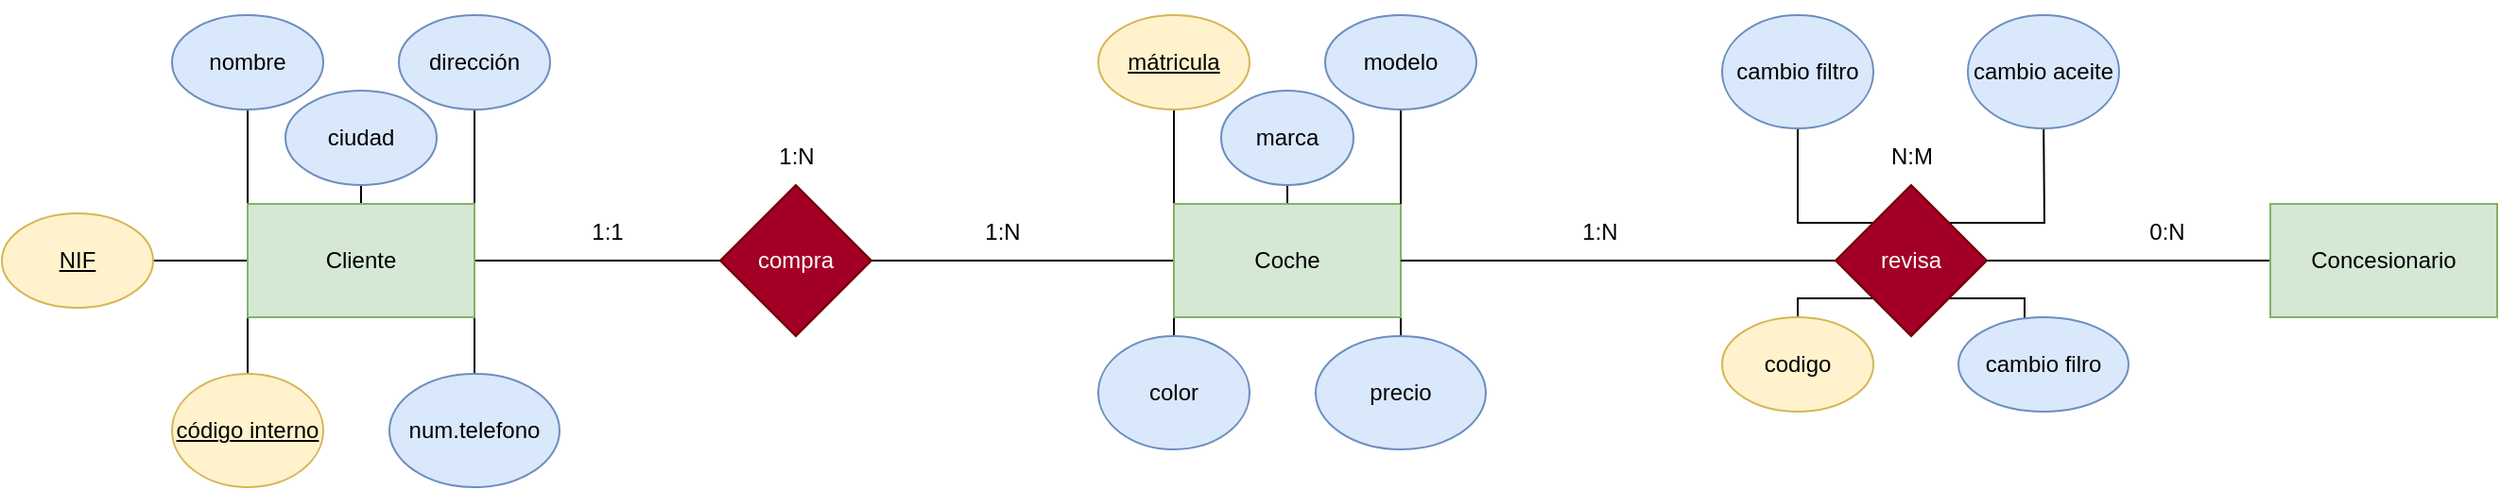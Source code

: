 <mxfile version="22.0.0" type="github">
  <diagram name="Página-1" id="eYK5z6KUy4dlXcbPyyue">
    <mxGraphModel dx="2261" dy="795" grid="1" gridSize="10" guides="1" tooltips="1" connect="1" arrows="1" fold="1" page="1" pageScale="1" pageWidth="827" pageHeight="1169" math="0" shadow="0">
      <root>
        <mxCell id="0" />
        <mxCell id="1" parent="0" />
        <mxCell id="MCUzM7KCsDZv7bBcKQVO-14" style="edgeStyle=orthogonalEdgeStyle;rounded=0;orthogonalLoop=1;jettySize=auto;html=1;exitX=0.5;exitY=0;exitDx=0;exitDy=0;" edge="1" source="MCUzM7KCsDZv7bBcKQVO-19" parent="1">
          <mxGeometry relative="1" as="geometry">
            <mxPoint x="590" y="180" as="targetPoint" />
          </mxGeometry>
        </mxCell>
        <mxCell id="MCUzM7KCsDZv7bBcKQVO-21" style="edgeStyle=orthogonalEdgeStyle;rounded=0;orthogonalLoop=1;jettySize=auto;html=1;exitX=0;exitY=0;exitDx=0;exitDy=0;entryX=0.5;entryY=1;entryDx=0;entryDy=0;endArrow=none;endFill=0;" edge="1" parent="1" source="MCUzM7KCsDZv7bBcKQVO-16" target="MCUzM7KCsDZv7bBcKQVO-20">
          <mxGeometry relative="1" as="geometry" />
        </mxCell>
        <mxCell id="MCUzM7KCsDZv7bBcKQVO-24" style="edgeStyle=orthogonalEdgeStyle;rounded=0;orthogonalLoop=1;jettySize=auto;html=1;exitX=0;exitY=1;exitDx=0;exitDy=0;" edge="1" parent="1" source="MCUzM7KCsDZv7bBcKQVO-16">
          <mxGeometry relative="1" as="geometry">
            <mxPoint x="530" y="320" as="targetPoint" />
          </mxGeometry>
        </mxCell>
        <mxCell id="MCUzM7KCsDZv7bBcKQVO-25" style="edgeStyle=orthogonalEdgeStyle;rounded=0;orthogonalLoop=1;jettySize=auto;html=1;exitX=1;exitY=1;exitDx=0;exitDy=0;" edge="1" parent="1" source="MCUzM7KCsDZv7bBcKQVO-16">
          <mxGeometry relative="1" as="geometry">
            <mxPoint x="650" y="320" as="targetPoint" />
          </mxGeometry>
        </mxCell>
        <mxCell id="MCUzM7KCsDZv7bBcKQVO-51" style="edgeStyle=orthogonalEdgeStyle;rounded=0;orthogonalLoop=1;jettySize=auto;html=1;exitX=0.5;exitY=0;exitDx=0;exitDy=0;endArrow=none;endFill=0;" edge="1" parent="1" source="MCUzM7KCsDZv7bBcKQVO-16" target="MCUzM7KCsDZv7bBcKQVO-19">
          <mxGeometry relative="1" as="geometry" />
        </mxCell>
        <mxCell id="MCUzM7KCsDZv7bBcKQVO-56" style="edgeStyle=orthogonalEdgeStyle;rounded=0;orthogonalLoop=1;jettySize=auto;html=1;endArrow=none;endFill=0;" edge="1" parent="1" source="MCUzM7KCsDZv7bBcKQVO-57">
          <mxGeometry relative="1" as="geometry">
            <mxPoint x="1110" y="270" as="targetPoint" />
          </mxGeometry>
        </mxCell>
        <mxCell id="MCUzM7KCsDZv7bBcKQVO-73" style="edgeStyle=orthogonalEdgeStyle;rounded=0;orthogonalLoop=1;jettySize=auto;html=1;exitX=0;exitY=0.5;exitDx=0;exitDy=0;entryX=1;entryY=0.5;entryDx=0;entryDy=0;endArrow=none;endFill=0;" edge="1" parent="1" source="MCUzM7KCsDZv7bBcKQVO-16" target="MCUzM7KCsDZv7bBcKQVO-72">
          <mxGeometry relative="1" as="geometry" />
        </mxCell>
        <mxCell id="MCUzM7KCsDZv7bBcKQVO-16" value="Coche" style="rounded=0;whiteSpace=wrap;html=1;fillColor=#d5e8d4;strokeColor=#82b366;" vertex="1" parent="1">
          <mxGeometry x="530" y="240" width="120" height="60" as="geometry" />
        </mxCell>
        <mxCell id="MCUzM7KCsDZv7bBcKQVO-17" value="color" style="ellipse;whiteSpace=wrap;html=1;fillColor=#dae8fc;strokeColor=#6c8ebf;" vertex="1" parent="1">
          <mxGeometry x="490" y="310" width="80" height="60" as="geometry" />
        </mxCell>
        <mxCell id="MCUzM7KCsDZv7bBcKQVO-20" value="&lt;u&gt;mátricula&lt;/u&gt;" style="ellipse;whiteSpace=wrap;html=1;fillColor=#fff2cc;strokeColor=#d6b656;" vertex="1" parent="1">
          <mxGeometry x="490" y="140" width="80" height="50" as="geometry" />
        </mxCell>
        <mxCell id="MCUzM7KCsDZv7bBcKQVO-26" value="precio" style="ellipse;whiteSpace=wrap;html=1;fillColor=#dae8fc;strokeColor=#6c8ebf;" vertex="1" parent="1">
          <mxGeometry x="605" y="310" width="90" height="60" as="geometry" />
        </mxCell>
        <mxCell id="MCUzM7KCsDZv7bBcKQVO-33" style="edgeStyle=orthogonalEdgeStyle;rounded=0;orthogonalLoop=1;jettySize=auto;html=1;exitX=0;exitY=0;exitDx=0;exitDy=0;entryX=0.5;entryY=1;entryDx=0;entryDy=0;endArrow=none;endFill=0;" edge="1" parent="1" source="MCUzM7KCsDZv7bBcKQVO-37" target="MCUzM7KCsDZv7bBcKQVO-41">
          <mxGeometry relative="1" as="geometry" />
        </mxCell>
        <mxCell id="MCUzM7KCsDZv7bBcKQVO-34" style="edgeStyle=orthogonalEdgeStyle;rounded=0;orthogonalLoop=1;jettySize=auto;html=1;exitX=1;exitY=0;exitDx=0;exitDy=0;" edge="1" parent="1" source="MCUzM7KCsDZv7bBcKQVO-37">
          <mxGeometry relative="1" as="geometry">
            <mxPoint x="160" y="140" as="targetPoint" />
          </mxGeometry>
        </mxCell>
        <mxCell id="MCUzM7KCsDZv7bBcKQVO-35" style="edgeStyle=orthogonalEdgeStyle;rounded=0;orthogonalLoop=1;jettySize=auto;html=1;exitX=0;exitY=1;exitDx=0;exitDy=0;" edge="1" parent="1" source="MCUzM7KCsDZv7bBcKQVO-37">
          <mxGeometry relative="1" as="geometry">
            <mxPoint x="40" y="340" as="targetPoint" />
          </mxGeometry>
        </mxCell>
        <mxCell id="MCUzM7KCsDZv7bBcKQVO-36" style="edgeStyle=orthogonalEdgeStyle;rounded=0;orthogonalLoop=1;jettySize=auto;html=1;exitX=1;exitY=1;exitDx=0;exitDy=0;" edge="1" parent="1" source="MCUzM7KCsDZv7bBcKQVO-37">
          <mxGeometry relative="1" as="geometry">
            <mxPoint x="160" y="340" as="targetPoint" />
          </mxGeometry>
        </mxCell>
        <mxCell id="MCUzM7KCsDZv7bBcKQVO-44" style="edgeStyle=orthogonalEdgeStyle;rounded=0;orthogonalLoop=1;jettySize=auto;html=1;exitX=0;exitY=0.5;exitDx=0;exitDy=0;" edge="1" parent="1" source="MCUzM7KCsDZv7bBcKQVO-37">
          <mxGeometry relative="1" as="geometry">
            <mxPoint x="-20" y="270" as="targetPoint" />
          </mxGeometry>
        </mxCell>
        <mxCell id="MCUzM7KCsDZv7bBcKQVO-69" style="edgeStyle=orthogonalEdgeStyle;rounded=0;orthogonalLoop=1;jettySize=auto;html=1;exitX=0.5;exitY=0;exitDx=0;exitDy=0;endArrow=none;endFill=0;" edge="1" parent="1" source="MCUzM7KCsDZv7bBcKQVO-37" target="MCUzM7KCsDZv7bBcKQVO-46">
          <mxGeometry relative="1" as="geometry" />
        </mxCell>
        <mxCell id="MCUzM7KCsDZv7bBcKQVO-71" style="edgeStyle=orthogonalEdgeStyle;rounded=0;orthogonalLoop=1;jettySize=auto;html=1;exitX=1;exitY=0.5;exitDx=0;exitDy=0;endArrow=none;endFill=0;" edge="1" parent="1" source="MCUzM7KCsDZv7bBcKQVO-37" target="MCUzM7KCsDZv7bBcKQVO-72">
          <mxGeometry relative="1" as="geometry">
            <mxPoint x="330" y="270" as="targetPoint" />
          </mxGeometry>
        </mxCell>
        <mxCell id="MCUzM7KCsDZv7bBcKQVO-37" value="Cliente" style="rounded=0;whiteSpace=wrap;html=1;fillColor=#d5e8d4;strokeColor=#82b366;" vertex="1" parent="1">
          <mxGeometry x="40" y="240" width="120" height="60" as="geometry" />
        </mxCell>
        <mxCell id="MCUzM7KCsDZv7bBcKQVO-38" value="&lt;u&gt;código interno&lt;/u&gt;" style="ellipse;whiteSpace=wrap;html=1;fillColor=#fff2cc;strokeColor=#d6b656;" vertex="1" parent="1">
          <mxGeometry y="330" width="80" height="60" as="geometry" />
        </mxCell>
        <mxCell id="MCUzM7KCsDZv7bBcKQVO-39" value="dirección" style="ellipse;whiteSpace=wrap;html=1;fillColor=#dae8fc;strokeColor=#6c8ebf;" vertex="1" parent="1">
          <mxGeometry x="120" y="140" width="80" height="50" as="geometry" />
        </mxCell>
        <mxCell id="MCUzM7KCsDZv7bBcKQVO-41" value="nombre" style="ellipse;whiteSpace=wrap;html=1;fillColor=#dae8fc;strokeColor=#6c8ebf;" vertex="1" parent="1">
          <mxGeometry y="140" width="80" height="50" as="geometry" />
        </mxCell>
        <mxCell id="MCUzM7KCsDZv7bBcKQVO-42" value="num.telefono" style="ellipse;whiteSpace=wrap;html=1;fillColor=#dae8fc;strokeColor=#6c8ebf;" vertex="1" parent="1">
          <mxGeometry x="115" y="330" width="90" height="60" as="geometry" />
        </mxCell>
        <mxCell id="MCUzM7KCsDZv7bBcKQVO-46" value="ciudad" style="ellipse;whiteSpace=wrap;html=1;fillColor=#dae8fc;strokeColor=#6c8ebf;" vertex="1" parent="1">
          <mxGeometry x="60" y="180" width="80" height="50" as="geometry" />
        </mxCell>
        <mxCell id="MCUzM7KCsDZv7bBcKQVO-47" value="&lt;u&gt;NIF&lt;/u&gt;" style="ellipse;whiteSpace=wrap;html=1;fillColor=#fff2cc;strokeColor=#d6b656;" vertex="1" parent="1">
          <mxGeometry x="-90" y="245" width="80" height="50" as="geometry" />
        </mxCell>
        <mxCell id="MCUzM7KCsDZv7bBcKQVO-19" value="marca" style="ellipse;whiteSpace=wrap;html=1;fillColor=#dae8fc;strokeColor=#6c8ebf;" vertex="1" parent="1">
          <mxGeometry x="555" y="180" width="70" height="50" as="geometry" />
        </mxCell>
        <mxCell id="MCUzM7KCsDZv7bBcKQVO-50" value="" style="edgeStyle=orthogonalEdgeStyle;rounded=0;orthogonalLoop=1;jettySize=auto;html=1;exitX=1;exitY=0;exitDx=0;exitDy=0;endArrow=none;endFill=0;" edge="1" parent="1" source="MCUzM7KCsDZv7bBcKQVO-16" target="MCUzM7KCsDZv7bBcKQVO-18">
          <mxGeometry relative="1" as="geometry">
            <mxPoint x="650" y="120" as="targetPoint" />
            <mxPoint x="650" y="240" as="sourcePoint" />
          </mxGeometry>
        </mxCell>
        <mxCell id="MCUzM7KCsDZv7bBcKQVO-18" value="modelo" style="ellipse;whiteSpace=wrap;html=1;fillColor=#dae8fc;strokeColor=#6c8ebf;" vertex="1" parent="1">
          <mxGeometry x="610" y="140" width="80" height="50" as="geometry" />
        </mxCell>
        <mxCell id="MCUzM7KCsDZv7bBcKQVO-58" value="" style="edgeStyle=orthogonalEdgeStyle;rounded=0;orthogonalLoop=1;jettySize=auto;html=1;endArrow=none;endFill=0;" edge="1" parent="1" source="MCUzM7KCsDZv7bBcKQVO-16" target="MCUzM7KCsDZv7bBcKQVO-57">
          <mxGeometry relative="1" as="geometry">
            <mxPoint x="1020" y="270" as="targetPoint" />
            <mxPoint x="650" y="270" as="sourcePoint" />
          </mxGeometry>
        </mxCell>
        <mxCell id="MCUzM7KCsDZv7bBcKQVO-60" style="edgeStyle=orthogonalEdgeStyle;rounded=0;orthogonalLoop=1;jettySize=auto;html=1;exitX=1;exitY=0;exitDx=0;exitDy=0;" edge="1" parent="1" source="MCUzM7KCsDZv7bBcKQVO-57">
          <mxGeometry relative="1" as="geometry">
            <mxPoint x="990" y="190" as="targetPoint" />
          </mxGeometry>
        </mxCell>
        <mxCell id="MCUzM7KCsDZv7bBcKQVO-61" style="edgeStyle=orthogonalEdgeStyle;rounded=0;orthogonalLoop=1;jettySize=auto;html=1;exitX=0;exitY=0;exitDx=0;exitDy=0;" edge="1" parent="1" source="MCUzM7KCsDZv7bBcKQVO-57">
          <mxGeometry relative="1" as="geometry">
            <mxPoint x="860" y="190" as="targetPoint" />
          </mxGeometry>
        </mxCell>
        <mxCell id="MCUzM7KCsDZv7bBcKQVO-81" style="edgeStyle=orthogonalEdgeStyle;rounded=0;orthogonalLoop=1;jettySize=auto;html=1;exitX=0;exitY=1;exitDx=0;exitDy=0;" edge="1" parent="1" source="MCUzM7KCsDZv7bBcKQVO-57">
          <mxGeometry relative="1" as="geometry">
            <mxPoint x="860" y="310" as="targetPoint" />
          </mxGeometry>
        </mxCell>
        <mxCell id="MCUzM7KCsDZv7bBcKQVO-83" style="edgeStyle=orthogonalEdgeStyle;rounded=0;orthogonalLoop=1;jettySize=auto;html=1;exitX=1;exitY=1;exitDx=0;exitDy=0;" edge="1" parent="1" source="MCUzM7KCsDZv7bBcKQVO-57">
          <mxGeometry relative="1" as="geometry">
            <mxPoint x="980" y="310" as="targetPoint" />
          </mxGeometry>
        </mxCell>
        <mxCell id="MCUzM7KCsDZv7bBcKQVO-57" value="revisa" style="rhombus;whiteSpace=wrap;html=1;fillColor=#a20025;fontColor=#ffffff;strokeColor=#6F0000;" vertex="1" parent="1">
          <mxGeometry x="880" y="230" width="80" height="80" as="geometry" />
        </mxCell>
        <mxCell id="MCUzM7KCsDZv7bBcKQVO-59" value="Concesionario" style="rounded=0;whiteSpace=wrap;html=1;fillColor=#d5e8d4;strokeColor=#82b366;" vertex="1" parent="1">
          <mxGeometry x="1110" y="240" width="120" height="60" as="geometry" />
        </mxCell>
        <mxCell id="MCUzM7KCsDZv7bBcKQVO-64" value="cambio filtro" style="ellipse;whiteSpace=wrap;html=1;fillColor=#dae8fc;strokeColor=#6c8ebf;" vertex="1" parent="1">
          <mxGeometry x="820" y="140" width="80" height="60" as="geometry" />
        </mxCell>
        <mxCell id="MCUzM7KCsDZv7bBcKQVO-65" value="cambio aceite" style="ellipse;whiteSpace=wrap;html=1;fillColor=#dae8fc;strokeColor=#6c8ebf;" vertex="1" parent="1">
          <mxGeometry x="950" y="140" width="80" height="60" as="geometry" />
        </mxCell>
        <mxCell id="MCUzM7KCsDZv7bBcKQVO-72" value="compra" style="rhombus;whiteSpace=wrap;html=1;fillColor=#a20025;fontColor=#ffffff;strokeColor=#6F0000;" vertex="1" parent="1">
          <mxGeometry x="290" y="230" width="80" height="80" as="geometry" />
        </mxCell>
        <mxCell id="MCUzM7KCsDZv7bBcKQVO-75" value="1:1" style="text;html=1;align=center;verticalAlign=middle;resizable=0;points=[];autosize=1;strokeColor=none;fillColor=none;" vertex="1" parent="1">
          <mxGeometry x="210" y="240" width="40" height="30" as="geometry" />
        </mxCell>
        <mxCell id="MCUzM7KCsDZv7bBcKQVO-76" value="1:N" style="text;html=1;align=center;verticalAlign=middle;resizable=0;points=[];autosize=1;strokeColor=none;fillColor=none;" vertex="1" parent="1">
          <mxGeometry x="419" y="240" width="40" height="30" as="geometry" />
        </mxCell>
        <mxCell id="MCUzM7KCsDZv7bBcKQVO-77" value="1:N" style="text;html=1;align=center;verticalAlign=middle;resizable=0;points=[];autosize=1;strokeColor=none;fillColor=none;" vertex="1" parent="1">
          <mxGeometry x="310" y="200" width="40" height="30" as="geometry" />
        </mxCell>
        <mxCell id="MCUzM7KCsDZv7bBcKQVO-78" value="0:N" style="text;html=1;align=center;verticalAlign=middle;resizable=0;points=[];autosize=1;strokeColor=none;fillColor=none;" vertex="1" parent="1">
          <mxGeometry x="1035" y="240" width="40" height="30" as="geometry" />
        </mxCell>
        <mxCell id="MCUzM7KCsDZv7bBcKQVO-79" value="1:N" style="text;html=1;align=center;verticalAlign=middle;resizable=0;points=[];autosize=1;strokeColor=none;fillColor=none;" vertex="1" parent="1">
          <mxGeometry x="735" y="240" width="40" height="30" as="geometry" />
        </mxCell>
        <mxCell id="MCUzM7KCsDZv7bBcKQVO-80" value="N:M" style="text;html=1;align=center;verticalAlign=middle;resizable=0;points=[];autosize=1;strokeColor=none;fillColor=none;" vertex="1" parent="1">
          <mxGeometry x="895" y="200" width="50" height="30" as="geometry" />
        </mxCell>
        <mxCell id="MCUzM7KCsDZv7bBcKQVO-84" value="cambio filro" style="ellipse;whiteSpace=wrap;html=1;fillColor=#dae8fc;strokeColor=#6c8ebf;" vertex="1" parent="1">
          <mxGeometry x="945" y="300" width="90" height="50" as="geometry" />
        </mxCell>
        <mxCell id="MCUzM7KCsDZv7bBcKQVO-85" value="codigo" style="ellipse;whiteSpace=wrap;html=1;fillColor=#fff2cc;strokeColor=#d6b656;" vertex="1" parent="1">
          <mxGeometry x="820" y="300" width="80" height="50" as="geometry" />
        </mxCell>
      </root>
    </mxGraphModel>
  </diagram>
</mxfile>
